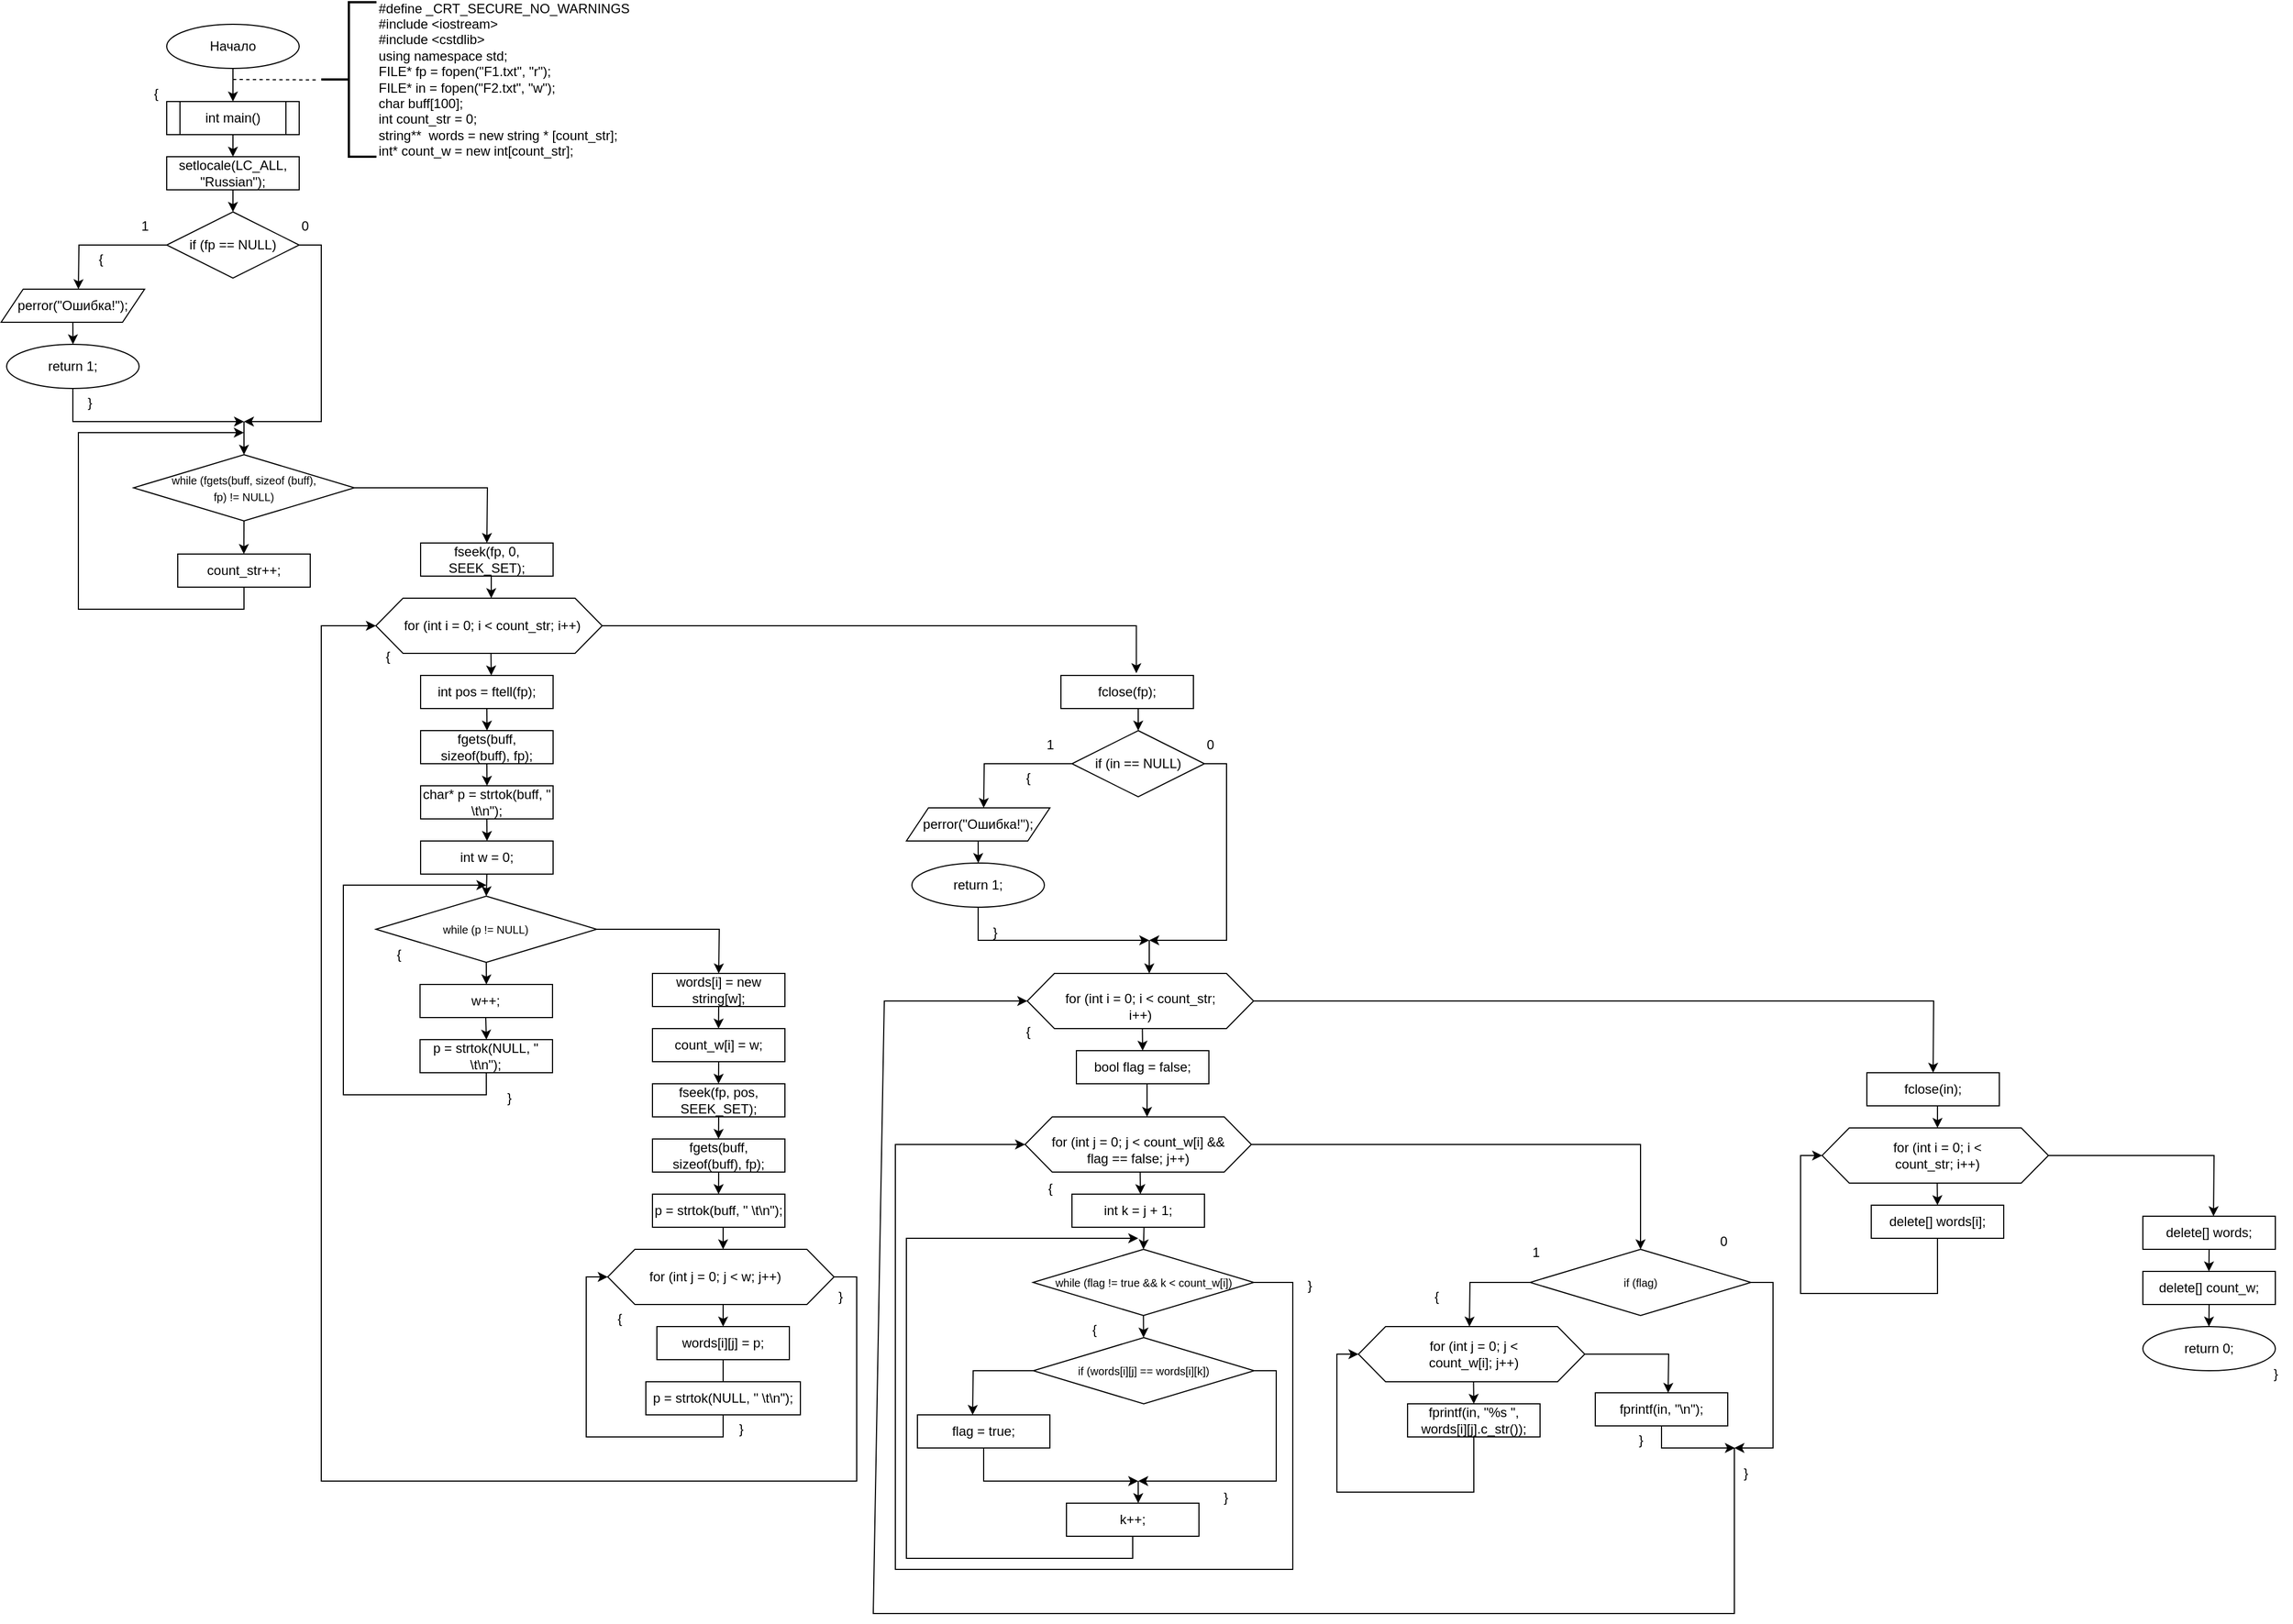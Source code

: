 <mxfile version="26.0.9">
  <diagram name="Страница — 1" id="djVbPSk9yrsbl7U0iw4w">
    <mxGraphModel dx="4097" dy="2389" grid="1" gridSize="10" guides="1" tooltips="1" connect="1" arrows="1" fold="1" page="1" pageScale="1" pageWidth="827" pageHeight="1169" math="0" shadow="0">
      <root>
        <mxCell id="0" />
        <mxCell id="1" parent="0" />
        <mxCell id="xVjce5FviYvm1MwedaSM-1" value="" style="edgeStyle=orthogonalEdgeStyle;rounded=0;orthogonalLoop=1;jettySize=auto;html=1;" edge="1" source="xVjce5FviYvm1MwedaSM-2" parent="1">
          <mxGeometry relative="1" as="geometry">
            <mxPoint x="300" y="140" as="targetPoint" />
          </mxGeometry>
        </mxCell>
        <mxCell id="xVjce5FviYvm1MwedaSM-2" value="Начало" style="ellipse;whiteSpace=wrap;html=1;" vertex="1" parent="1">
          <mxGeometry x="240" y="70" width="120" height="40" as="geometry" />
        </mxCell>
        <mxCell id="xVjce5FviYvm1MwedaSM-3" value="" style="edgeStyle=orthogonalEdgeStyle;rounded=0;orthogonalLoop=1;jettySize=auto;html=1;" edge="1" source="xVjce5FviYvm1MwedaSM-4" parent="1">
          <mxGeometry relative="1" as="geometry">
            <mxPoint x="300" y="190" as="targetPoint" />
          </mxGeometry>
        </mxCell>
        <mxCell id="xVjce5FviYvm1MwedaSM-4" value="int main()" style="shape=process;whiteSpace=wrap;html=1;backgroundOutline=1;" vertex="1" parent="1">
          <mxGeometry x="240" y="140" width="120" height="30" as="geometry" />
        </mxCell>
        <mxCell id="xVjce5FviYvm1MwedaSM-7" value="setlocale(LC_ALL, &quot;Russian&quot;);" style="rounded=0;whiteSpace=wrap;html=1;" vertex="1" parent="1">
          <mxGeometry x="240" y="190" width="120" height="30" as="geometry" />
        </mxCell>
        <mxCell id="xVjce5FviYvm1MwedaSM-8" value="" style="edgeStyle=orthogonalEdgeStyle;rounded=0;orthogonalLoop=1;jettySize=auto;html=1;" edge="1" parent="1">
          <mxGeometry relative="1" as="geometry">
            <mxPoint x="300" y="220" as="sourcePoint" />
            <mxPoint x="300" y="240" as="targetPoint" />
          </mxGeometry>
        </mxCell>
        <mxCell id="xVjce5FviYvm1MwedaSM-9" value="&lt;div&gt;#define _CRT_SECURE_NO_WARNINGS&lt;/div&gt;&lt;div&gt;#include &amp;lt;iostream&amp;gt;&lt;/div&gt;&lt;div&gt;#include &amp;lt;cstdlib&amp;gt;&lt;/div&gt;&lt;div&gt;using namespace std;&lt;/div&gt;&lt;div&gt;FILE* fp = fopen(&quot;F1.txt&quot;, &quot;r&quot;);&lt;br&gt;&lt;/div&gt;&lt;div&gt;FILE* in = fopen(&quot;F2.txt&quot;, &quot;w&quot;);&lt;br&gt;&lt;/div&gt;&lt;div&gt;&lt;div&gt;char buff[100];&lt;/div&gt;&lt;div&gt;int count_str = 0;&lt;/div&gt;&lt;/div&gt;&lt;div&gt;string**&amp;nbsp; words = new string * [count_str];&amp;nbsp;&lt;br&gt;&lt;/div&gt;&lt;div&gt;int* count_w = new int[count_str];&lt;br&gt;&lt;/div&gt;" style="strokeWidth=2;html=1;shape=mxgraph.flowchart.annotation_2;align=left;labelPosition=right;pointerEvents=1;" vertex="1" parent="1">
          <mxGeometry x="380" y="50" width="50" height="140" as="geometry" />
        </mxCell>
        <mxCell id="xVjce5FviYvm1MwedaSM-10" value="" style="endArrow=none;dashed=1;html=1;rounded=0;entryX=-0.04;entryY=0.503;entryDx=0;entryDy=0;entryPerimeter=0;" edge="1" target="xVjce5FviYvm1MwedaSM-9" parent="1">
          <mxGeometry width="50" height="50" relative="1" as="geometry">
            <mxPoint x="300" y="120" as="sourcePoint" />
            <mxPoint x="370" y="120" as="targetPoint" />
          </mxGeometry>
        </mxCell>
        <mxCell id="xVjce5FviYvm1MwedaSM-12" style="edgeStyle=orthogonalEdgeStyle;rounded=0;orthogonalLoop=1;jettySize=auto;html=1;exitX=0;exitY=0.5;exitDx=0;exitDy=0;" edge="1" parent="1" source="xVjce5FviYvm1MwedaSM-11">
          <mxGeometry relative="1" as="geometry">
            <mxPoint x="160" y="310" as="targetPoint" />
          </mxGeometry>
        </mxCell>
        <mxCell id="xVjce5FviYvm1MwedaSM-17" style="edgeStyle=orthogonalEdgeStyle;rounded=0;orthogonalLoop=1;jettySize=auto;html=1;exitX=1;exitY=0.5;exitDx=0;exitDy=0;" edge="1" parent="1" source="xVjce5FviYvm1MwedaSM-11">
          <mxGeometry relative="1" as="geometry">
            <mxPoint x="310" y="430" as="targetPoint" />
            <Array as="points">
              <mxPoint x="380" y="270" />
              <mxPoint x="380" y="430" />
            </Array>
          </mxGeometry>
        </mxCell>
        <mxCell id="xVjce5FviYvm1MwedaSM-11" value="if (fp == NULL)" style="rhombus;whiteSpace=wrap;html=1;" vertex="1" parent="1">
          <mxGeometry x="240" y="240" width="120" height="60" as="geometry" />
        </mxCell>
        <mxCell id="xVjce5FviYvm1MwedaSM-15" style="edgeStyle=orthogonalEdgeStyle;rounded=0;orthogonalLoop=1;jettySize=auto;html=1;exitX=0.5;exitY=1;exitDx=0;exitDy=0;" edge="1" parent="1" source="xVjce5FviYvm1MwedaSM-14">
          <mxGeometry relative="1" as="geometry">
            <mxPoint x="155.095" y="360" as="targetPoint" />
          </mxGeometry>
        </mxCell>
        <mxCell id="xVjce5FviYvm1MwedaSM-14" value="perror(&quot;Ошибка!&quot;);" style="shape=parallelogram;perimeter=parallelogramPerimeter;whiteSpace=wrap;html=1;fixedSize=1;" vertex="1" parent="1">
          <mxGeometry x="90" y="310" width="130" height="30" as="geometry" />
        </mxCell>
        <mxCell id="xVjce5FviYvm1MwedaSM-18" style="edgeStyle=orthogonalEdgeStyle;rounded=0;orthogonalLoop=1;jettySize=auto;html=1;exitX=0.5;exitY=1;exitDx=0;exitDy=0;" edge="1" parent="1" source="xVjce5FviYvm1MwedaSM-16">
          <mxGeometry relative="1" as="geometry">
            <mxPoint x="310" y="430" as="targetPoint" />
            <Array as="points">
              <mxPoint x="155" y="430" />
            </Array>
          </mxGeometry>
        </mxCell>
        <mxCell id="xVjce5FviYvm1MwedaSM-16" value="return 1;" style="ellipse;whiteSpace=wrap;html=1;" vertex="1" parent="1">
          <mxGeometry x="95" y="360" width="120" height="40" as="geometry" />
        </mxCell>
        <mxCell id="xVjce5FviYvm1MwedaSM-19" value="1" style="text;html=1;align=center;verticalAlign=middle;resizable=0;points=[];autosize=1;strokeColor=none;fillColor=none;" vertex="1" parent="1">
          <mxGeometry x="205" y="238" width="30" height="30" as="geometry" />
        </mxCell>
        <mxCell id="xVjce5FviYvm1MwedaSM-20" value="0" style="text;html=1;align=center;verticalAlign=middle;resizable=0;points=[];autosize=1;strokeColor=none;fillColor=none;" vertex="1" parent="1">
          <mxGeometry x="350" y="238" width="30" height="30" as="geometry" />
        </mxCell>
        <mxCell id="xVjce5FviYvm1MwedaSM-21" value="" style="endArrow=classic;html=1;rounded=0;" edge="1" parent="1">
          <mxGeometry width="50" height="50" relative="1" as="geometry">
            <mxPoint x="310" y="430" as="sourcePoint" />
            <mxPoint x="310" y="460" as="targetPoint" />
          </mxGeometry>
        </mxCell>
        <mxCell id="xVjce5FviYvm1MwedaSM-23" style="edgeStyle=orthogonalEdgeStyle;rounded=0;orthogonalLoop=1;jettySize=auto;html=1;exitX=0.5;exitY=1;exitDx=0;exitDy=0;" edge="1" parent="1" source="xVjce5FviYvm1MwedaSM-22">
          <mxGeometry relative="1" as="geometry">
            <mxPoint x="309.857" y="550" as="targetPoint" />
          </mxGeometry>
        </mxCell>
        <mxCell id="xVjce5FviYvm1MwedaSM-26" style="edgeStyle=orthogonalEdgeStyle;rounded=0;orthogonalLoop=1;jettySize=auto;html=1;exitX=1;exitY=0.5;exitDx=0;exitDy=0;" edge="1" parent="1" source="xVjce5FviYvm1MwedaSM-22">
          <mxGeometry relative="1" as="geometry">
            <mxPoint x="530" y="540" as="targetPoint" />
          </mxGeometry>
        </mxCell>
        <mxCell id="xVjce5FviYvm1MwedaSM-22" value="&lt;font style=&quot;font-size: 10px;&quot;&gt;while (fgets(buff, sizeof (buff),&lt;/font&gt;&lt;div&gt;&lt;font style=&quot;font-size: 10px;&quot;&gt;&amp;nbsp;fp) != NULL)&amp;nbsp;&lt;/font&gt;&lt;/div&gt;" style="rhombus;whiteSpace=wrap;html=1;" vertex="1" parent="1">
          <mxGeometry x="210" y="460" width="200" height="60" as="geometry" />
        </mxCell>
        <mxCell id="xVjce5FviYvm1MwedaSM-25" style="edgeStyle=orthogonalEdgeStyle;rounded=0;orthogonalLoop=1;jettySize=auto;html=1;exitX=0.5;exitY=1;exitDx=0;exitDy=0;" edge="1" parent="1" source="xVjce5FviYvm1MwedaSM-24">
          <mxGeometry relative="1" as="geometry">
            <mxPoint x="309.857" y="440" as="targetPoint" />
            <Array as="points">
              <mxPoint x="310" y="600" />
              <mxPoint x="160" y="600" />
              <mxPoint x="160" y="440" />
            </Array>
          </mxGeometry>
        </mxCell>
        <mxCell id="xVjce5FviYvm1MwedaSM-24" value="count_str++;" style="rounded=0;whiteSpace=wrap;html=1;" vertex="1" parent="1">
          <mxGeometry x="250" y="550" width="120" height="30" as="geometry" />
        </mxCell>
        <mxCell id="xVjce5FviYvm1MwedaSM-27" value="fseek(fp, 0, SEEK_SET);" style="rounded=0;whiteSpace=wrap;html=1;" vertex="1" parent="1">
          <mxGeometry x="470" y="540" width="120" height="30" as="geometry" />
        </mxCell>
        <mxCell id="xVjce5FviYvm1MwedaSM-28" value="" style="edgeStyle=orthogonalEdgeStyle;rounded=0;orthogonalLoop=1;jettySize=auto;html=1;" edge="1" parent="1">
          <mxGeometry relative="1" as="geometry">
            <mxPoint x="533.971" y="570" as="sourcePoint" />
            <mxPoint x="533.971" y="590" as="targetPoint" />
          </mxGeometry>
        </mxCell>
        <mxCell id="xVjce5FviYvm1MwedaSM-30" value="" style="verticalLabelPosition=bottom;verticalAlign=top;html=1;shape=hexagon;perimeter=hexagonPerimeter2;arcSize=6;size=0.12;" vertex="1" parent="1">
          <mxGeometry x="429.471" y="590" width="205" height="50" as="geometry" />
        </mxCell>
        <mxCell id="xVjce5FviYvm1MwedaSM-31" value="" style="edgeStyle=orthogonalEdgeStyle;rounded=0;orthogonalLoop=1;jettySize=auto;html=1;" edge="1" parent="1">
          <mxGeometry relative="1" as="geometry">
            <mxPoint x="533.731" y="640" as="sourcePoint" />
            <mxPoint x="533.971" y="660" as="targetPoint" />
          </mxGeometry>
        </mxCell>
        <mxCell id="xVjce5FviYvm1MwedaSM-32" value="for (int i = 0; i &amp;lt; count_str; i++)" style="text;html=1;align=center;verticalAlign=middle;whiteSpace=wrap;rounded=0;" vertex="1" parent="1">
          <mxGeometry x="450" y="600" width="170" height="30" as="geometry" />
        </mxCell>
        <mxCell id="xVjce5FviYvm1MwedaSM-38" style="edgeStyle=orthogonalEdgeStyle;rounded=0;orthogonalLoop=1;jettySize=auto;html=1;exitX=0.5;exitY=1;exitDx=0;exitDy=0;" edge="1" parent="1" source="xVjce5FviYvm1MwedaSM-37">
          <mxGeometry relative="1" as="geometry">
            <mxPoint x="530.143" y="710" as="targetPoint" />
          </mxGeometry>
        </mxCell>
        <mxCell id="xVjce5FviYvm1MwedaSM-37" value="int pos = ftell(fp);" style="rounded=0;whiteSpace=wrap;html=1;" vertex="1" parent="1">
          <mxGeometry x="470" y="660" width="120" height="30" as="geometry" />
        </mxCell>
        <mxCell id="xVjce5FviYvm1MwedaSM-39" value="fgets(buff, sizeof(buff), fp);" style="rounded=0;whiteSpace=wrap;html=1;" vertex="1" parent="1">
          <mxGeometry x="470" y="710" width="120" height="30" as="geometry" />
        </mxCell>
        <mxCell id="xVjce5FviYvm1MwedaSM-40" style="edgeStyle=orthogonalEdgeStyle;rounded=0;orthogonalLoop=1;jettySize=auto;html=1;exitX=0.5;exitY=1;exitDx=0;exitDy=0;" edge="1" parent="1">
          <mxGeometry relative="1" as="geometry">
            <mxPoint x="530.143" y="760" as="targetPoint" />
            <mxPoint x="530" y="740" as="sourcePoint" />
          </mxGeometry>
        </mxCell>
        <mxCell id="xVjce5FviYvm1MwedaSM-42" style="edgeStyle=orthogonalEdgeStyle;rounded=0;orthogonalLoop=1;jettySize=auto;html=1;exitX=0.5;exitY=1;exitDx=0;exitDy=0;" edge="1" parent="1" source="xVjce5FviYvm1MwedaSM-41">
          <mxGeometry relative="1" as="geometry">
            <mxPoint x="530.143" y="810" as="targetPoint" />
          </mxGeometry>
        </mxCell>
        <mxCell id="xVjce5FviYvm1MwedaSM-41" value="char* p = strtok(buff, &quot; \t\n&quot;);" style="rounded=0;whiteSpace=wrap;html=1;" vertex="1" parent="1">
          <mxGeometry x="470" y="760" width="120" height="30" as="geometry" />
        </mxCell>
        <mxCell id="xVjce5FviYvm1MwedaSM-45" style="edgeStyle=orthogonalEdgeStyle;rounded=0;orthogonalLoop=1;jettySize=auto;html=1;exitX=0.5;exitY=1;exitDx=0;exitDy=0;entryX=0.5;entryY=0;entryDx=0;entryDy=0;" edge="1" parent="1" source="xVjce5FviYvm1MwedaSM-43" target="xVjce5FviYvm1MwedaSM-44">
          <mxGeometry relative="1" as="geometry" />
        </mxCell>
        <mxCell id="xVjce5FviYvm1MwedaSM-43" value="int w = 0;" style="rounded=0;whiteSpace=wrap;html=1;" vertex="1" parent="1">
          <mxGeometry x="470" y="810" width="120" height="30" as="geometry" />
        </mxCell>
        <mxCell id="xVjce5FviYvm1MwedaSM-47" style="edgeStyle=orthogonalEdgeStyle;rounded=0;orthogonalLoop=1;jettySize=auto;html=1;exitX=0.5;exitY=1;exitDx=0;exitDy=0;" edge="1" parent="1" source="xVjce5FviYvm1MwedaSM-44">
          <mxGeometry relative="1" as="geometry">
            <mxPoint x="529.571" y="940" as="targetPoint" />
          </mxGeometry>
        </mxCell>
        <mxCell id="xVjce5FviYvm1MwedaSM-52" style="edgeStyle=orthogonalEdgeStyle;rounded=0;orthogonalLoop=1;jettySize=auto;html=1;exitX=1;exitY=0.5;exitDx=0;exitDy=0;" edge="1" parent="1" source="xVjce5FviYvm1MwedaSM-44">
          <mxGeometry relative="1" as="geometry">
            <mxPoint x="740" y="930" as="targetPoint" />
          </mxGeometry>
        </mxCell>
        <mxCell id="xVjce5FviYvm1MwedaSM-44" value="&lt;span style=&quot;font-size: 10px;&quot;&gt;while (p != NULL)&lt;/span&gt;" style="rhombus;whiteSpace=wrap;html=1;" vertex="1" parent="1">
          <mxGeometry x="429.47" y="860" width="200" height="60" as="geometry" />
        </mxCell>
        <mxCell id="xVjce5FviYvm1MwedaSM-46" value="w++;" style="rounded=0;whiteSpace=wrap;html=1;" vertex="1" parent="1">
          <mxGeometry x="469.47" y="940" width="120" height="30" as="geometry" />
        </mxCell>
        <mxCell id="xVjce5FviYvm1MwedaSM-49" style="edgeStyle=orthogonalEdgeStyle;rounded=0;orthogonalLoop=1;jettySize=auto;html=1;exitX=0.5;exitY=1;exitDx=0;exitDy=0;" edge="1" parent="1">
          <mxGeometry relative="1" as="geometry">
            <mxPoint x="529.571" y="990" as="targetPoint" />
            <mxPoint x="529" y="970" as="sourcePoint" />
          </mxGeometry>
        </mxCell>
        <mxCell id="xVjce5FviYvm1MwedaSM-51" style="edgeStyle=orthogonalEdgeStyle;rounded=0;orthogonalLoop=1;jettySize=auto;html=1;exitX=0.5;exitY=1;exitDx=0;exitDy=0;" edge="1" parent="1" source="xVjce5FviYvm1MwedaSM-50">
          <mxGeometry relative="1" as="geometry">
            <mxPoint x="529.571" y="850" as="targetPoint" />
            <Array as="points">
              <mxPoint x="530" y="1040" />
              <mxPoint x="400" y="1040" />
              <mxPoint x="400" y="850" />
            </Array>
          </mxGeometry>
        </mxCell>
        <mxCell id="xVjce5FviYvm1MwedaSM-50" value="p = strtok(NULL, &quot; \t\n&quot;);" style="rounded=0;whiteSpace=wrap;html=1;" vertex="1" parent="1">
          <mxGeometry x="469.47" y="990" width="120" height="30" as="geometry" />
        </mxCell>
        <mxCell id="xVjce5FviYvm1MwedaSM-54" style="edgeStyle=orthogonalEdgeStyle;rounded=0;orthogonalLoop=1;jettySize=auto;html=1;exitX=0.5;exitY=1;exitDx=0;exitDy=0;" edge="1" parent="1" source="xVjce5FviYvm1MwedaSM-53">
          <mxGeometry relative="1" as="geometry">
            <mxPoint x="739.857" y="980" as="targetPoint" />
          </mxGeometry>
        </mxCell>
        <mxCell id="xVjce5FviYvm1MwedaSM-53" value="words[i] = new string[w];" style="rounded=0;whiteSpace=wrap;html=1;" vertex="1" parent="1">
          <mxGeometry x="680" y="930" width="120" height="30" as="geometry" />
        </mxCell>
        <mxCell id="xVjce5FviYvm1MwedaSM-55" value="&lt;div&gt;count_w[i] = w;&lt;/div&gt;" style="rounded=0;whiteSpace=wrap;html=1;" vertex="1" parent="1">
          <mxGeometry x="680" y="980" width="120" height="30" as="geometry" />
        </mxCell>
        <mxCell id="xVjce5FviYvm1MwedaSM-56" style="edgeStyle=orthogonalEdgeStyle;rounded=0;orthogonalLoop=1;jettySize=auto;html=1;exitX=0.5;exitY=1;exitDx=0;exitDy=0;" edge="1" parent="1">
          <mxGeometry relative="1" as="geometry">
            <mxPoint x="739.857" y="1030" as="targetPoint" />
            <mxPoint x="740" y="1010" as="sourcePoint" />
          </mxGeometry>
        </mxCell>
        <mxCell id="xVjce5FviYvm1MwedaSM-57" value="&lt;div&gt;fseek(fp, pos, SEEK_SET);&lt;/div&gt;" style="rounded=0;whiteSpace=wrap;html=1;" vertex="1" parent="1">
          <mxGeometry x="680" y="1030" width="120" height="30" as="geometry" />
        </mxCell>
        <mxCell id="xVjce5FviYvm1MwedaSM-58" style="edgeStyle=orthogonalEdgeStyle;rounded=0;orthogonalLoop=1;jettySize=auto;html=1;exitX=0.5;exitY=1;exitDx=0;exitDy=0;" edge="1" parent="1">
          <mxGeometry relative="1" as="geometry">
            <mxPoint x="739.857" y="1080" as="targetPoint" />
            <mxPoint x="740" y="1060" as="sourcePoint" />
          </mxGeometry>
        </mxCell>
        <mxCell id="xVjce5FviYvm1MwedaSM-59" value="&lt;div&gt;fgets(buff, sizeof(buff), fp);&lt;/div&gt;" style="rounded=0;whiteSpace=wrap;html=1;" vertex="1" parent="1">
          <mxGeometry x="680" y="1080" width="120" height="30" as="geometry" />
        </mxCell>
        <mxCell id="xVjce5FviYvm1MwedaSM-60" style="edgeStyle=orthogonalEdgeStyle;rounded=0;orthogonalLoop=1;jettySize=auto;html=1;exitX=0.5;exitY=1;exitDx=0;exitDy=0;" edge="1" parent="1">
          <mxGeometry relative="1" as="geometry">
            <mxPoint x="739.857" y="1130" as="targetPoint" />
            <mxPoint x="740" y="1110" as="sourcePoint" />
          </mxGeometry>
        </mxCell>
        <mxCell id="xVjce5FviYvm1MwedaSM-61" value="&lt;div&gt;p = strtok(buff, &quot; \t\n&quot;);&lt;/div&gt;" style="rounded=0;whiteSpace=wrap;html=1;" vertex="1" parent="1">
          <mxGeometry x="680" y="1130" width="120" height="30" as="geometry" />
        </mxCell>
        <mxCell id="xVjce5FviYvm1MwedaSM-63" value="" style="edgeStyle=orthogonalEdgeStyle;rounded=0;orthogonalLoop=1;jettySize=auto;html=1;" edge="1" parent="1">
          <mxGeometry relative="1" as="geometry">
            <mxPoint x="744.001" y="1160" as="sourcePoint" />
            <mxPoint x="744.001" y="1180" as="targetPoint" />
          </mxGeometry>
        </mxCell>
        <mxCell id="xVjce5FviYvm1MwedaSM-64" style="edgeStyle=orthogonalEdgeStyle;rounded=0;orthogonalLoop=1;jettySize=auto;html=1;exitX=1;exitY=0.5;exitDx=0;exitDy=0;entryX=0;entryY=0.5;entryDx=0;entryDy=0;" edge="1" source="xVjce5FviYvm1MwedaSM-65" parent="1" target="xVjce5FviYvm1MwedaSM-30">
          <mxGeometry relative="1" as="geometry">
            <mxPoint x="890" y="1290" as="targetPoint" />
            <Array as="points">
              <mxPoint x="865" y="1205" />
              <mxPoint x="865" y="1390" />
              <mxPoint x="380" y="1390" />
              <mxPoint x="380" y="615" />
            </Array>
          </mxGeometry>
        </mxCell>
        <mxCell id="xVjce5FviYvm1MwedaSM-65" value="" style="verticalLabelPosition=bottom;verticalAlign=top;html=1;shape=hexagon;perimeter=hexagonPerimeter2;arcSize=6;size=0.12;" vertex="1" parent="1">
          <mxGeometry x="639.501" y="1180" width="205" height="50" as="geometry" />
        </mxCell>
        <mxCell id="xVjce5FviYvm1MwedaSM-66" value="" style="edgeStyle=orthogonalEdgeStyle;rounded=0;orthogonalLoop=1;jettySize=auto;html=1;" edge="1" parent="1">
          <mxGeometry relative="1" as="geometry">
            <mxPoint x="744" y="1230" as="sourcePoint" />
            <mxPoint x="744.001" y="1250" as="targetPoint" />
          </mxGeometry>
        </mxCell>
        <mxCell id="xVjce5FviYvm1MwedaSM-67" value="for (int j = 0; j &lt; w; j++)" style="text;html=1;align=center;verticalAlign=middle;whiteSpace=wrap;rounded=0;" vertex="1" parent="1">
          <mxGeometry x="670" y="1190" width="134" height="30" as="geometry" />
        </mxCell>
        <mxCell id="xVjce5FviYvm1MwedaSM-68" value="" style="edgeStyle=orthogonalEdgeStyle;rounded=0;orthogonalLoop=1;jettySize=auto;html=1;entryX=0;entryY=0.5;entryDx=0;entryDy=0;" edge="1" target="xVjce5FviYvm1MwedaSM-65" parent="1">
          <mxGeometry relative="1" as="geometry">
            <mxPoint x="744.001" y="1280" as="sourcePoint" />
            <mxPoint x="624.001" y="1250" as="targetPoint" />
            <Array as="points">
              <mxPoint x="744" y="1350" />
              <mxPoint x="620" y="1350" />
              <mxPoint x="620" y="1205" />
            </Array>
          </mxGeometry>
        </mxCell>
        <mxCell id="xVjce5FviYvm1MwedaSM-69" value="words[i][j] = p;" style="rounded=0;whiteSpace=wrap;html=1;" vertex="1" parent="1">
          <mxGeometry x="684.001" y="1250" width="120" height="30" as="geometry" />
        </mxCell>
        <mxCell id="xVjce5FviYvm1MwedaSM-70" value="p = strtok(NULL, &quot; \t\n&quot;);" style="rounded=0;whiteSpace=wrap;html=1;" vertex="1" parent="1">
          <mxGeometry x="674" y="1300" width="140" height="30" as="geometry" />
        </mxCell>
        <mxCell id="xVjce5FviYvm1MwedaSM-72" value="fclose(fp);" style="rounded=0;whiteSpace=wrap;html=1;" vertex="1" parent="1">
          <mxGeometry x="1050" y="660" width="120" height="30" as="geometry" />
        </mxCell>
        <mxCell id="xVjce5FviYvm1MwedaSM-73" value="" style="edgeStyle=orthogonalEdgeStyle;rounded=0;orthogonalLoop=1;jettySize=auto;html=1;" edge="1" parent="1">
          <mxGeometry relative="1" as="geometry">
            <mxPoint x="1120" y="690" as="sourcePoint" />
            <mxPoint x="1120" y="710" as="targetPoint" />
          </mxGeometry>
        </mxCell>
        <mxCell id="xVjce5FviYvm1MwedaSM-74" style="edgeStyle=orthogonalEdgeStyle;rounded=0;orthogonalLoop=1;jettySize=auto;html=1;exitX=0;exitY=0.5;exitDx=0;exitDy=0;" edge="1" parent="1" source="xVjce5FviYvm1MwedaSM-76">
          <mxGeometry relative="1" as="geometry">
            <mxPoint x="980" y="780" as="targetPoint" />
          </mxGeometry>
        </mxCell>
        <mxCell id="xVjce5FviYvm1MwedaSM-75" style="edgeStyle=orthogonalEdgeStyle;rounded=0;orthogonalLoop=1;jettySize=auto;html=1;exitX=1;exitY=0.5;exitDx=0;exitDy=0;" edge="1" parent="1" source="xVjce5FviYvm1MwedaSM-76">
          <mxGeometry relative="1" as="geometry">
            <mxPoint x="1130" y="900" as="targetPoint" />
            <Array as="points">
              <mxPoint x="1200" y="740" />
              <mxPoint x="1200" y="900" />
            </Array>
          </mxGeometry>
        </mxCell>
        <mxCell id="xVjce5FviYvm1MwedaSM-76" value="if (in == NULL)" style="rhombus;whiteSpace=wrap;html=1;" vertex="1" parent="1">
          <mxGeometry x="1060" y="710" width="120" height="60" as="geometry" />
        </mxCell>
        <mxCell id="xVjce5FviYvm1MwedaSM-77" style="edgeStyle=orthogonalEdgeStyle;rounded=0;orthogonalLoop=1;jettySize=auto;html=1;exitX=0.5;exitY=1;exitDx=0;exitDy=0;" edge="1" parent="1" source="xVjce5FviYvm1MwedaSM-78">
          <mxGeometry relative="1" as="geometry">
            <mxPoint x="975.095" y="830" as="targetPoint" />
          </mxGeometry>
        </mxCell>
        <mxCell id="xVjce5FviYvm1MwedaSM-78" value="perror(&quot;Ошибка!&quot;);" style="shape=parallelogram;perimeter=parallelogramPerimeter;whiteSpace=wrap;html=1;fixedSize=1;" vertex="1" parent="1">
          <mxGeometry x="910" y="780" width="130" height="30" as="geometry" />
        </mxCell>
        <mxCell id="xVjce5FviYvm1MwedaSM-79" style="edgeStyle=orthogonalEdgeStyle;rounded=0;orthogonalLoop=1;jettySize=auto;html=1;exitX=0.5;exitY=1;exitDx=0;exitDy=0;" edge="1" parent="1" source="xVjce5FviYvm1MwedaSM-80">
          <mxGeometry relative="1" as="geometry">
            <mxPoint x="1130" y="900" as="targetPoint" />
            <Array as="points">
              <mxPoint x="975" y="900" />
            </Array>
          </mxGeometry>
        </mxCell>
        <mxCell id="xVjce5FviYvm1MwedaSM-80" value="return 1;" style="ellipse;whiteSpace=wrap;html=1;" vertex="1" parent="1">
          <mxGeometry x="915" y="830" width="120" height="40" as="geometry" />
        </mxCell>
        <mxCell id="xVjce5FviYvm1MwedaSM-81" value="1" style="text;html=1;align=center;verticalAlign=middle;resizable=0;points=[];autosize=1;strokeColor=none;fillColor=none;" vertex="1" parent="1">
          <mxGeometry x="1025" y="708" width="30" height="30" as="geometry" />
        </mxCell>
        <mxCell id="xVjce5FviYvm1MwedaSM-82" value="0" style="text;html=1;align=center;verticalAlign=middle;resizable=0;points=[];autosize=1;strokeColor=none;fillColor=none;" vertex="1" parent="1">
          <mxGeometry x="1170" y="708" width="30" height="30" as="geometry" />
        </mxCell>
        <mxCell id="xVjce5FviYvm1MwedaSM-83" style="edgeStyle=orthogonalEdgeStyle;rounded=0;orthogonalLoop=1;jettySize=auto;html=1;exitX=1;exitY=0.5;exitDx=0;exitDy=0;entryX=0.569;entryY=-0.067;entryDx=0;entryDy=0;entryPerimeter=0;" edge="1" parent="1" source="xVjce5FviYvm1MwedaSM-30" target="xVjce5FviYvm1MwedaSM-72">
          <mxGeometry relative="1" as="geometry" />
        </mxCell>
        <mxCell id="xVjce5FviYvm1MwedaSM-84" value="" style="endArrow=classic;html=1;rounded=0;" edge="1" parent="1">
          <mxGeometry width="50" height="50" relative="1" as="geometry">
            <mxPoint x="1130" y="900" as="sourcePoint" />
            <mxPoint x="1130" y="930" as="targetPoint" />
          </mxGeometry>
        </mxCell>
        <mxCell id="xVjce5FviYvm1MwedaSM-135" style="edgeStyle=orthogonalEdgeStyle;rounded=0;orthogonalLoop=1;jettySize=auto;html=1;exitX=1;exitY=0.5;exitDx=0;exitDy=0;" edge="1" parent="1" source="xVjce5FviYvm1MwedaSM-87">
          <mxGeometry relative="1" as="geometry">
            <mxPoint x="1840" y="1020" as="targetPoint" />
          </mxGeometry>
        </mxCell>
        <mxCell id="xVjce5FviYvm1MwedaSM-87" value="" style="verticalLabelPosition=bottom;verticalAlign=top;html=1;shape=hexagon;perimeter=hexagonPerimeter2;arcSize=6;size=0.12;" vertex="1" parent="1">
          <mxGeometry x="1019.501" y="930" width="205" height="50" as="geometry" />
        </mxCell>
        <mxCell id="xVjce5FviYvm1MwedaSM-88" value="" style="edgeStyle=orthogonalEdgeStyle;rounded=0;orthogonalLoop=1;jettySize=auto;html=1;" edge="1" parent="1">
          <mxGeometry relative="1" as="geometry">
            <mxPoint x="1123.761" y="980" as="sourcePoint" />
            <mxPoint x="1124.001" y="1000" as="targetPoint" />
          </mxGeometry>
        </mxCell>
        <mxCell id="xVjce5FviYvm1MwedaSM-89" value="for (int i = 0; i &amp;lt; count_str; i++)" style="text;html=1;align=center;verticalAlign=middle;whiteSpace=wrap;rounded=0;" vertex="1" parent="1">
          <mxGeometry x="1042" y="950" width="160" height="20" as="geometry" />
        </mxCell>
        <mxCell id="xVjce5FviYvm1MwedaSM-91" value="bool flag = false;" style="rounded=0;whiteSpace=wrap;html=1;" vertex="1" parent="1">
          <mxGeometry x="1064.001" y="1000" width="120" height="30" as="geometry" />
        </mxCell>
        <mxCell id="xVjce5FviYvm1MwedaSM-92" value="" style="endArrow=classic;html=1;rounded=0;" edge="1" parent="1">
          <mxGeometry width="50" height="50" relative="1" as="geometry">
            <mxPoint x="1128" y="1030" as="sourcePoint" />
            <mxPoint x="1128" y="1060" as="targetPoint" />
          </mxGeometry>
        </mxCell>
        <mxCell id="xVjce5FviYvm1MwedaSM-122" style="edgeStyle=orthogonalEdgeStyle;rounded=0;orthogonalLoop=1;jettySize=auto;html=1;exitX=1;exitY=0.5;exitDx=0;exitDy=0;entryX=0.5;entryY=0;entryDx=0;entryDy=0;" edge="1" parent="1" source="xVjce5FviYvm1MwedaSM-93" target="xVjce5FviYvm1MwedaSM-118">
          <mxGeometry relative="1" as="geometry" />
        </mxCell>
        <mxCell id="xVjce5FviYvm1MwedaSM-93" value="" style="verticalLabelPosition=bottom;verticalAlign=top;html=1;shape=hexagon;perimeter=hexagonPerimeter2;arcSize=6;size=0.12;" vertex="1" parent="1">
          <mxGeometry x="1017.501" y="1060" width="205" height="50" as="geometry" />
        </mxCell>
        <mxCell id="xVjce5FviYvm1MwedaSM-94" value="" style="edgeStyle=orthogonalEdgeStyle;rounded=0;orthogonalLoop=1;jettySize=auto;html=1;" edge="1" parent="1">
          <mxGeometry relative="1" as="geometry">
            <mxPoint x="1121.761" y="1110" as="sourcePoint" />
            <mxPoint x="1122.001" y="1130" as="targetPoint" />
          </mxGeometry>
        </mxCell>
        <mxCell id="xVjce5FviYvm1MwedaSM-95" value="for (int j = 0; j &amp;lt; count_w[i] &amp;amp;&amp;amp; flag == false; j++)" style="text;html=1;align=center;verticalAlign=middle;whiteSpace=wrap;rounded=0;" vertex="1" parent="1">
          <mxGeometry x="1040" y="1080" width="160" height="20" as="geometry" />
        </mxCell>
        <mxCell id="xVjce5FviYvm1MwedaSM-97" value="int k = j + 1;" style="rounded=0;whiteSpace=wrap;html=1;" vertex="1" parent="1">
          <mxGeometry x="1060.001" y="1130" width="120" height="30" as="geometry" />
        </mxCell>
        <mxCell id="xVjce5FviYvm1MwedaSM-98" style="edgeStyle=orthogonalEdgeStyle;rounded=0;orthogonalLoop=1;jettySize=auto;html=1;exitX=0.5;exitY=1;exitDx=0;exitDy=0;entryX=0.5;entryY=0;entryDx=0;entryDy=0;" edge="1" parent="1" target="xVjce5FviYvm1MwedaSM-100">
          <mxGeometry relative="1" as="geometry">
            <mxPoint x="1125.25" y="1160" as="sourcePoint" />
          </mxGeometry>
        </mxCell>
        <mxCell id="xVjce5FviYvm1MwedaSM-99" style="edgeStyle=orthogonalEdgeStyle;rounded=0;orthogonalLoop=1;jettySize=auto;html=1;exitX=0.5;exitY=1;exitDx=0;exitDy=0;" edge="1" parent="1" source="xVjce5FviYvm1MwedaSM-100">
          <mxGeometry relative="1" as="geometry">
            <mxPoint x="1124.821" y="1260" as="targetPoint" />
          </mxGeometry>
        </mxCell>
        <mxCell id="xVjce5FviYvm1MwedaSM-113" style="edgeStyle=orthogonalEdgeStyle;rounded=0;orthogonalLoop=1;jettySize=auto;html=1;exitX=1;exitY=0.5;exitDx=0;exitDy=0;entryX=0;entryY=0.5;entryDx=0;entryDy=0;" edge="1" parent="1" source="xVjce5FviYvm1MwedaSM-100" target="xVjce5FviYvm1MwedaSM-93">
          <mxGeometry relative="1" as="geometry">
            <Array as="points">
              <mxPoint x="1260" y="1210" />
              <mxPoint x="1260" y="1470" />
              <mxPoint x="900" y="1470" />
              <mxPoint x="900" y="1085" />
            </Array>
          </mxGeometry>
        </mxCell>
        <mxCell id="xVjce5FviYvm1MwedaSM-100" value="&lt;span style=&quot;font-size: 10px;&quot;&gt;while (flag != true &amp;amp;&amp;amp; k &amp;lt; count_w[i])&lt;/span&gt;" style="rhombus;whiteSpace=wrap;html=1;" vertex="1" parent="1">
          <mxGeometry x="1024.72" y="1180" width="200" height="60" as="geometry" />
        </mxCell>
        <mxCell id="xVjce5FviYvm1MwedaSM-106" style="edgeStyle=orthogonalEdgeStyle;rounded=0;orthogonalLoop=1;jettySize=auto;html=1;exitX=0;exitY=0.5;exitDx=0;exitDy=0;" edge="1" parent="1" source="xVjce5FviYvm1MwedaSM-105">
          <mxGeometry relative="1" as="geometry">
            <mxPoint x="970" y="1330" as="targetPoint" />
          </mxGeometry>
        </mxCell>
        <mxCell id="xVjce5FviYvm1MwedaSM-109" style="edgeStyle=orthogonalEdgeStyle;rounded=0;orthogonalLoop=1;jettySize=auto;html=1;exitX=1;exitY=0.5;exitDx=0;exitDy=0;" edge="1" parent="1" source="xVjce5FviYvm1MwedaSM-105">
          <mxGeometry relative="1" as="geometry">
            <mxPoint x="1120" y="1390" as="targetPoint" />
            <Array as="points">
              <mxPoint x="1245" y="1290" />
              <mxPoint x="1245" y="1390" />
            </Array>
          </mxGeometry>
        </mxCell>
        <mxCell id="xVjce5FviYvm1MwedaSM-105" value="&lt;span style=&quot;font-size: 10px;&quot;&gt;if (words[i][j] == words[i][k])&lt;/span&gt;" style="rhombus;whiteSpace=wrap;html=1;" vertex="1" parent="1">
          <mxGeometry x="1025" y="1260" width="200" height="60" as="geometry" />
        </mxCell>
        <mxCell id="xVjce5FviYvm1MwedaSM-108" style="edgeStyle=orthogonalEdgeStyle;rounded=0;orthogonalLoop=1;jettySize=auto;html=1;exitX=0.5;exitY=1;exitDx=0;exitDy=0;" edge="1" parent="1" source="xVjce5FviYvm1MwedaSM-107">
          <mxGeometry relative="1" as="geometry">
            <mxPoint x="1120" y="1390" as="targetPoint" />
            <Array as="points">
              <mxPoint x="980" y="1390" />
            </Array>
          </mxGeometry>
        </mxCell>
        <mxCell id="xVjce5FviYvm1MwedaSM-107" value="flag = true;" style="rounded=0;whiteSpace=wrap;html=1;" vertex="1" parent="1">
          <mxGeometry x="920.001" y="1330" width="120" height="30" as="geometry" />
        </mxCell>
        <mxCell id="xVjce5FviYvm1MwedaSM-110" value="" style="endArrow=classic;html=1;rounded=0;" edge="1" parent="1">
          <mxGeometry width="50" height="50" relative="1" as="geometry">
            <mxPoint x="1120" y="1390" as="sourcePoint" />
            <mxPoint x="1120" y="1410" as="targetPoint" />
          </mxGeometry>
        </mxCell>
        <mxCell id="xVjce5FviYvm1MwedaSM-112" style="edgeStyle=orthogonalEdgeStyle;rounded=0;orthogonalLoop=1;jettySize=auto;html=1;exitX=0.5;exitY=1;exitDx=0;exitDy=0;" edge="1" parent="1" source="xVjce5FviYvm1MwedaSM-111">
          <mxGeometry relative="1" as="geometry">
            <mxPoint x="1120" y="1170" as="targetPoint" />
            <Array as="points">
              <mxPoint x="1115" y="1460" />
              <mxPoint x="910" y="1460" />
              <mxPoint x="910" y="1170" />
            </Array>
          </mxGeometry>
        </mxCell>
        <mxCell id="xVjce5FviYvm1MwedaSM-111" value="k++;" style="rounded=0;whiteSpace=wrap;html=1;" vertex="1" parent="1">
          <mxGeometry x="1055.001" y="1410" width="120" height="30" as="geometry" />
        </mxCell>
        <mxCell id="xVjce5FviYvm1MwedaSM-116" style="edgeStyle=orthogonalEdgeStyle;rounded=0;orthogonalLoop=1;jettySize=auto;html=1;exitX=0;exitY=0.5;exitDx=0;exitDy=0;" edge="1" parent="1" source="xVjce5FviYvm1MwedaSM-118">
          <mxGeometry relative="1" as="geometry">
            <mxPoint x="1420" y="1250" as="targetPoint" />
          </mxGeometry>
        </mxCell>
        <mxCell id="xVjce5FviYvm1MwedaSM-132" style="edgeStyle=orthogonalEdgeStyle;rounded=0;orthogonalLoop=1;jettySize=auto;html=1;exitX=1;exitY=0.5;exitDx=0;exitDy=0;" edge="1" parent="1" source="xVjce5FviYvm1MwedaSM-118">
          <mxGeometry relative="1" as="geometry">
            <mxPoint x="1660" y="1360" as="targetPoint" />
            <Array as="points">
              <mxPoint x="1695" y="1210" />
              <mxPoint x="1695" y="1360" />
            </Array>
          </mxGeometry>
        </mxCell>
        <mxCell id="xVjce5FviYvm1MwedaSM-118" value="&lt;span style=&quot;font-size: 10px;&quot;&gt;if (flag)&lt;/span&gt;" style="rhombus;whiteSpace=wrap;html=1;" vertex="1" parent="1">
          <mxGeometry x="1475" y="1180" width="200" height="60" as="geometry" />
        </mxCell>
        <mxCell id="xVjce5FviYvm1MwedaSM-124" style="edgeStyle=orthogonalEdgeStyle;rounded=0;orthogonalLoop=1;jettySize=auto;html=1;exitX=1;exitY=0.5;exitDx=0;exitDy=0;" edge="1" source="xVjce5FviYvm1MwedaSM-125" parent="1">
          <mxGeometry relative="1" as="geometry">
            <mxPoint x="1600" y="1310" as="targetPoint" />
          </mxGeometry>
        </mxCell>
        <mxCell id="xVjce5FviYvm1MwedaSM-125" value="" style="verticalLabelPosition=bottom;verticalAlign=top;html=1;shape=hexagon;perimeter=hexagonPerimeter2;arcSize=6;size=0.12;" vertex="1" parent="1">
          <mxGeometry x="1319.471" y="1250" width="205" height="50" as="geometry" />
        </mxCell>
        <mxCell id="xVjce5FviYvm1MwedaSM-126" value="" style="edgeStyle=orthogonalEdgeStyle;rounded=0;orthogonalLoop=1;jettySize=auto;html=1;" edge="1" parent="1">
          <mxGeometry relative="1" as="geometry">
            <mxPoint x="1423.731" y="1300" as="sourcePoint" />
            <mxPoint x="1423.971" y="1320" as="targetPoint" />
          </mxGeometry>
        </mxCell>
        <mxCell id="xVjce5FviYvm1MwedaSM-127" value="for (int j = 0; j &amp;lt; count_w[i]; j++)" style="text;html=1;align=center;verticalAlign=middle;whiteSpace=wrap;rounded=0;" vertex="1" parent="1">
          <mxGeometry x="1363.971" y="1260" width="120" height="30" as="geometry" />
        </mxCell>
        <mxCell id="xVjce5FviYvm1MwedaSM-128" value="" style="edgeStyle=orthogonalEdgeStyle;rounded=0;orthogonalLoop=1;jettySize=auto;html=1;entryX=0;entryY=0.5;entryDx=0;entryDy=0;" edge="1" target="xVjce5FviYvm1MwedaSM-125" parent="1">
          <mxGeometry relative="1" as="geometry">
            <mxPoint x="1423.971" y="1350" as="sourcePoint" />
            <mxPoint x="1303.971" y="1320" as="targetPoint" />
            <Array as="points">
              <mxPoint x="1423.971" y="1400" />
              <mxPoint x="1299.971" y="1400" />
              <mxPoint x="1299.971" y="1275" />
            </Array>
          </mxGeometry>
        </mxCell>
        <mxCell id="xVjce5FviYvm1MwedaSM-129" value="fprintf(in, &quot;%s &quot;, words[i][j].c_str());" style="rounded=0;whiteSpace=wrap;html=1;" vertex="1" parent="1">
          <mxGeometry x="1363.971" y="1320" width="120" height="30" as="geometry" />
        </mxCell>
        <mxCell id="xVjce5FviYvm1MwedaSM-133" style="edgeStyle=orthogonalEdgeStyle;rounded=0;orthogonalLoop=1;jettySize=auto;html=1;exitX=0.5;exitY=1;exitDx=0;exitDy=0;" edge="1" parent="1" source="xVjce5FviYvm1MwedaSM-130">
          <mxGeometry relative="1" as="geometry">
            <mxPoint x="1660" y="1360" as="targetPoint" />
          </mxGeometry>
        </mxCell>
        <mxCell id="xVjce5FviYvm1MwedaSM-130" value="fprintf(in, &quot;\n&quot;);" style="rounded=0;whiteSpace=wrap;html=1;" vertex="1" parent="1">
          <mxGeometry x="1534.001" y="1310" width="120" height="30" as="geometry" />
        </mxCell>
        <mxCell id="xVjce5FviYvm1MwedaSM-134" value="" style="endArrow=classic;html=1;rounded=0;entryX=0;entryY=0.5;entryDx=0;entryDy=0;" edge="1" parent="1" target="xVjce5FviYvm1MwedaSM-87">
          <mxGeometry width="50" height="50" relative="1" as="geometry">
            <mxPoint x="1660" y="1360" as="sourcePoint" />
            <mxPoint x="1710" y="1310" as="targetPoint" />
            <Array as="points">
              <mxPoint x="1660" y="1510" />
              <mxPoint x="880" y="1510" />
              <mxPoint x="890" y="955" />
            </Array>
          </mxGeometry>
        </mxCell>
        <mxCell id="xVjce5FviYvm1MwedaSM-136" value="fclose(in);" style="rounded=0;whiteSpace=wrap;html=1;" vertex="1" parent="1">
          <mxGeometry x="1780.001" y="1020" width="120" height="30" as="geometry" />
        </mxCell>
        <mxCell id="xVjce5FviYvm1MwedaSM-137" value="" style="edgeStyle=orthogonalEdgeStyle;rounded=0;orthogonalLoop=1;jettySize=auto;html=1;" edge="1" parent="1">
          <mxGeometry relative="1" as="geometry">
            <mxPoint x="1843.971" y="1050" as="sourcePoint" />
            <mxPoint x="1843.971" y="1070" as="targetPoint" />
          </mxGeometry>
        </mxCell>
        <mxCell id="xVjce5FviYvm1MwedaSM-138" style="edgeStyle=orthogonalEdgeStyle;rounded=0;orthogonalLoop=1;jettySize=auto;html=1;exitX=1;exitY=0.5;exitDx=0;exitDy=0;" edge="1" source="xVjce5FviYvm1MwedaSM-139" parent="1">
          <mxGeometry relative="1" as="geometry">
            <mxPoint x="2094" y="1150" as="targetPoint" />
          </mxGeometry>
        </mxCell>
        <mxCell id="xVjce5FviYvm1MwedaSM-139" value="" style="verticalLabelPosition=bottom;verticalAlign=top;html=1;shape=hexagon;perimeter=hexagonPerimeter2;arcSize=6;size=0.12;" vertex="1" parent="1">
          <mxGeometry x="1739.471" y="1070" width="205" height="50" as="geometry" />
        </mxCell>
        <mxCell id="xVjce5FviYvm1MwedaSM-140" value="" style="edgeStyle=orthogonalEdgeStyle;rounded=0;orthogonalLoop=1;jettySize=auto;html=1;" edge="1" parent="1">
          <mxGeometry relative="1" as="geometry">
            <mxPoint x="1843.731" y="1120" as="sourcePoint" />
            <mxPoint x="1843.971" y="1140" as="targetPoint" />
          </mxGeometry>
        </mxCell>
        <mxCell id="xVjce5FviYvm1MwedaSM-141" value="for (int i = 0; i &lt; count_str; i++)" style="text;html=1;align=center;verticalAlign=middle;whiteSpace=wrap;rounded=0;" vertex="1" parent="1">
          <mxGeometry x="1783.971" y="1080" width="120" height="30" as="geometry" />
        </mxCell>
        <mxCell id="xVjce5FviYvm1MwedaSM-142" value="" style="edgeStyle=orthogonalEdgeStyle;rounded=0;orthogonalLoop=1;jettySize=auto;html=1;entryX=0;entryY=0.5;entryDx=0;entryDy=0;" edge="1" target="xVjce5FviYvm1MwedaSM-139" parent="1">
          <mxGeometry relative="1" as="geometry">
            <mxPoint x="1843.971" y="1170" as="sourcePoint" />
            <mxPoint x="1723.971" y="1140" as="targetPoint" />
            <Array as="points">
              <mxPoint x="1843.971" y="1220" />
              <mxPoint x="1719.971" y="1220" />
              <mxPoint x="1719.971" y="1095" />
            </Array>
          </mxGeometry>
        </mxCell>
        <mxCell id="xVjce5FviYvm1MwedaSM-143" value="delete[] words[i];" style="rounded=0;whiteSpace=wrap;html=1;" vertex="1" parent="1">
          <mxGeometry x="1783.971" y="1140" width="120" height="30" as="geometry" />
        </mxCell>
        <mxCell id="xVjce5FviYvm1MwedaSM-146" style="edgeStyle=orthogonalEdgeStyle;rounded=0;orthogonalLoop=1;jettySize=auto;html=1;exitX=0.5;exitY=1;exitDx=0;exitDy=0;" edge="1" parent="1" source="xVjce5FviYvm1MwedaSM-145">
          <mxGeometry relative="1" as="geometry">
            <mxPoint x="2089.852" y="1200" as="targetPoint" />
          </mxGeometry>
        </mxCell>
        <mxCell id="xVjce5FviYvm1MwedaSM-145" value="delete[] words;" style="rounded=0;whiteSpace=wrap;html=1;" vertex="1" parent="1">
          <mxGeometry x="2030.001" y="1150" width="120" height="30" as="geometry" />
        </mxCell>
        <mxCell id="xVjce5FviYvm1MwedaSM-148" style="edgeStyle=orthogonalEdgeStyle;rounded=0;orthogonalLoop=1;jettySize=auto;html=1;exitX=0.5;exitY=1;exitDx=0;exitDy=0;" edge="1" parent="1" source="xVjce5FviYvm1MwedaSM-147">
          <mxGeometry relative="1" as="geometry">
            <mxPoint x="2089.852" y="1250" as="targetPoint" />
          </mxGeometry>
        </mxCell>
        <mxCell id="xVjce5FviYvm1MwedaSM-147" value="delete[] count_w;" style="rounded=0;whiteSpace=wrap;html=1;" vertex="1" parent="1">
          <mxGeometry x="2030.001" y="1200" width="120" height="30" as="geometry" />
        </mxCell>
        <mxCell id="xVjce5FviYvm1MwedaSM-149" value="return 0;" style="ellipse;whiteSpace=wrap;html=1;" vertex="1" parent="1">
          <mxGeometry x="2030" y="1250" width="120" height="40" as="geometry" />
        </mxCell>
        <mxCell id="xVjce5FviYvm1MwedaSM-150" value="}" style="text;html=1;align=center;verticalAlign=middle;resizable=0;points=[];autosize=1;strokeColor=none;fillColor=none;" vertex="1" parent="1">
          <mxGeometry x="2135" y="1278" width="30" height="30" as="geometry" />
        </mxCell>
        <mxCell id="xVjce5FviYvm1MwedaSM-151" value="{" style="text;html=1;align=center;verticalAlign=middle;resizable=0;points=[];autosize=1;strokeColor=none;fillColor=none;" vertex="1" parent="1">
          <mxGeometry x="1005" y="968" width="30" height="30" as="geometry" />
        </mxCell>
        <mxCell id="xVjce5FviYvm1MwedaSM-152" value="}" style="text;html=1;align=center;verticalAlign=middle;resizable=0;points=[];autosize=1;strokeColor=none;fillColor=none;" vertex="1" parent="1">
          <mxGeometry x="1655" y="1368" width="30" height="30" as="geometry" />
        </mxCell>
        <mxCell id="xVjce5FviYvm1MwedaSM-153" value="{" style="text;html=1;align=center;verticalAlign=middle;resizable=0;points=[];autosize=1;strokeColor=none;fillColor=none;" vertex="1" parent="1">
          <mxGeometry x="1375" y="1208" width="30" height="30" as="geometry" />
        </mxCell>
        <mxCell id="xVjce5FviYvm1MwedaSM-154" value="}" style="text;html=1;align=center;verticalAlign=middle;resizable=0;points=[];autosize=1;strokeColor=none;fillColor=none;" vertex="1" parent="1">
          <mxGeometry x="1560" y="1338" width="30" height="30" as="geometry" />
        </mxCell>
        <mxCell id="xVjce5FviYvm1MwedaSM-156" value="1" style="text;html=1;align=center;verticalAlign=middle;resizable=0;points=[];autosize=1;strokeColor=none;fillColor=none;" vertex="1" parent="1">
          <mxGeometry x="1465" y="1168" width="30" height="30" as="geometry" />
        </mxCell>
        <mxCell id="xVjce5FviYvm1MwedaSM-157" value="0" style="text;html=1;align=center;verticalAlign=middle;resizable=0;points=[];autosize=1;strokeColor=none;fillColor=none;" vertex="1" parent="1">
          <mxGeometry x="1635" y="1158" width="30" height="30" as="geometry" />
        </mxCell>
        <mxCell id="xVjce5FviYvm1MwedaSM-158" value="{" style="text;html=1;align=center;verticalAlign=middle;resizable=0;points=[];autosize=1;strokeColor=none;fillColor=none;" vertex="1" parent="1">
          <mxGeometry x="1065" y="1238" width="30" height="30" as="geometry" />
        </mxCell>
        <mxCell id="xVjce5FviYvm1MwedaSM-159" value="}" style="text;html=1;align=center;verticalAlign=middle;resizable=0;points=[];autosize=1;strokeColor=none;fillColor=none;" vertex="1" parent="1">
          <mxGeometry x="1184" y="1390" width="30" height="30" as="geometry" />
        </mxCell>
        <mxCell id="xVjce5FviYvm1MwedaSM-160" value="{" style="text;html=1;align=center;verticalAlign=middle;resizable=0;points=[];autosize=1;strokeColor=none;fillColor=none;" vertex="1" parent="1">
          <mxGeometry x="1025" y="1110" width="30" height="30" as="geometry" />
        </mxCell>
        <mxCell id="xVjce5FviYvm1MwedaSM-161" value="}" style="text;html=1;align=center;verticalAlign=middle;resizable=0;points=[];autosize=1;strokeColor=none;fillColor=none;" vertex="1" parent="1">
          <mxGeometry x="1260" y="1198" width="30" height="30" as="geometry" />
        </mxCell>
        <mxCell id="xVjce5FviYvm1MwedaSM-162" value="{" style="text;html=1;align=center;verticalAlign=middle;resizable=0;points=[];autosize=1;strokeColor=none;fillColor=none;" vertex="1" parent="1">
          <mxGeometry x="1005" y="738" width="30" height="30" as="geometry" />
        </mxCell>
        <mxCell id="xVjce5FviYvm1MwedaSM-163" value="}" style="text;html=1;align=center;verticalAlign=middle;resizable=0;points=[];autosize=1;strokeColor=none;fillColor=none;" vertex="1" parent="1">
          <mxGeometry x="975" y="878" width="30" height="30" as="geometry" />
        </mxCell>
        <mxCell id="xVjce5FviYvm1MwedaSM-164" value="{" style="text;html=1;align=center;verticalAlign=middle;resizable=0;points=[];autosize=1;strokeColor=none;fillColor=none;" vertex="1" parent="1">
          <mxGeometry x="425" y="628" width="30" height="30" as="geometry" />
        </mxCell>
        <mxCell id="xVjce5FviYvm1MwedaSM-165" value="{" style="text;html=1;align=center;verticalAlign=middle;resizable=0;points=[];autosize=1;strokeColor=none;fillColor=none;" vertex="1" parent="1">
          <mxGeometry x="635" y="1228" width="30" height="30" as="geometry" />
        </mxCell>
        <mxCell id="xVjce5FviYvm1MwedaSM-166" value="}" style="text;html=1;align=center;verticalAlign=middle;resizable=0;points=[];autosize=1;strokeColor=none;fillColor=none;" vertex="1" parent="1">
          <mxGeometry x="745" y="1328" width="30" height="30" as="geometry" />
        </mxCell>
        <mxCell id="xVjce5FviYvm1MwedaSM-167" value="}" style="text;html=1;align=center;verticalAlign=middle;resizable=0;points=[];autosize=1;strokeColor=none;fillColor=none;" vertex="1" parent="1">
          <mxGeometry x="835" y="1208" width="30" height="30" as="geometry" />
        </mxCell>
        <mxCell id="xVjce5FviYvm1MwedaSM-168" value="{" style="text;html=1;align=center;verticalAlign=middle;resizable=0;points=[];autosize=1;strokeColor=none;fillColor=none;" vertex="1" parent="1">
          <mxGeometry x="435" y="898" width="30" height="30" as="geometry" />
        </mxCell>
        <mxCell id="xVjce5FviYvm1MwedaSM-169" value="}" style="text;html=1;align=center;verticalAlign=middle;resizable=0;points=[];autosize=1;strokeColor=none;fillColor=none;" vertex="1" parent="1">
          <mxGeometry x="535" y="1028" width="30" height="30" as="geometry" />
        </mxCell>
        <mxCell id="xVjce5FviYvm1MwedaSM-170" value="{" style="text;html=1;align=center;verticalAlign=middle;resizable=0;points=[];autosize=1;strokeColor=none;fillColor=none;" vertex="1" parent="1">
          <mxGeometry x="165" y="268" width="30" height="30" as="geometry" />
        </mxCell>
        <mxCell id="xVjce5FviYvm1MwedaSM-171" value="}" style="text;html=1;align=center;verticalAlign=middle;resizable=0;points=[];autosize=1;strokeColor=none;fillColor=none;" vertex="1" parent="1">
          <mxGeometry x="155" y="398" width="30" height="30" as="geometry" />
        </mxCell>
        <mxCell id="xVjce5FviYvm1MwedaSM-172" value="{" style="text;html=1;align=center;verticalAlign=middle;resizable=0;points=[];autosize=1;strokeColor=none;fillColor=none;" vertex="1" parent="1">
          <mxGeometry x="215" y="118" width="30" height="30" as="geometry" />
        </mxCell>
      </root>
    </mxGraphModel>
  </diagram>
</mxfile>
